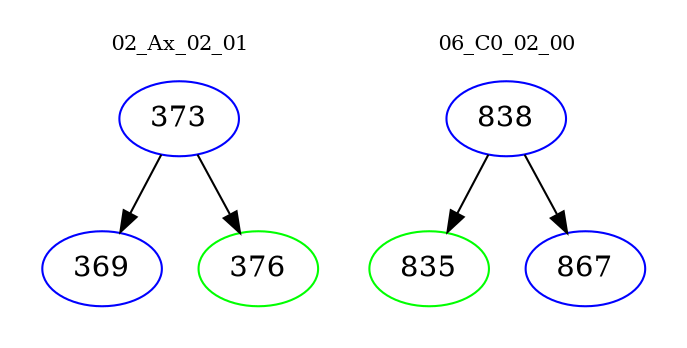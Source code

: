digraph{
subgraph cluster_0 {
color = white
label = "02_Ax_02_01";
fontsize=10;
T0_373 [label="373", color="blue"]
T0_373 -> T0_369 [color="black"]
T0_369 [label="369", color="blue"]
T0_373 -> T0_376 [color="black"]
T0_376 [label="376", color="green"]
}
subgraph cluster_1 {
color = white
label = "06_C0_02_00";
fontsize=10;
T1_838 [label="838", color="blue"]
T1_838 -> T1_835 [color="black"]
T1_835 [label="835", color="green"]
T1_838 -> T1_867 [color="black"]
T1_867 [label="867", color="blue"]
}
}
